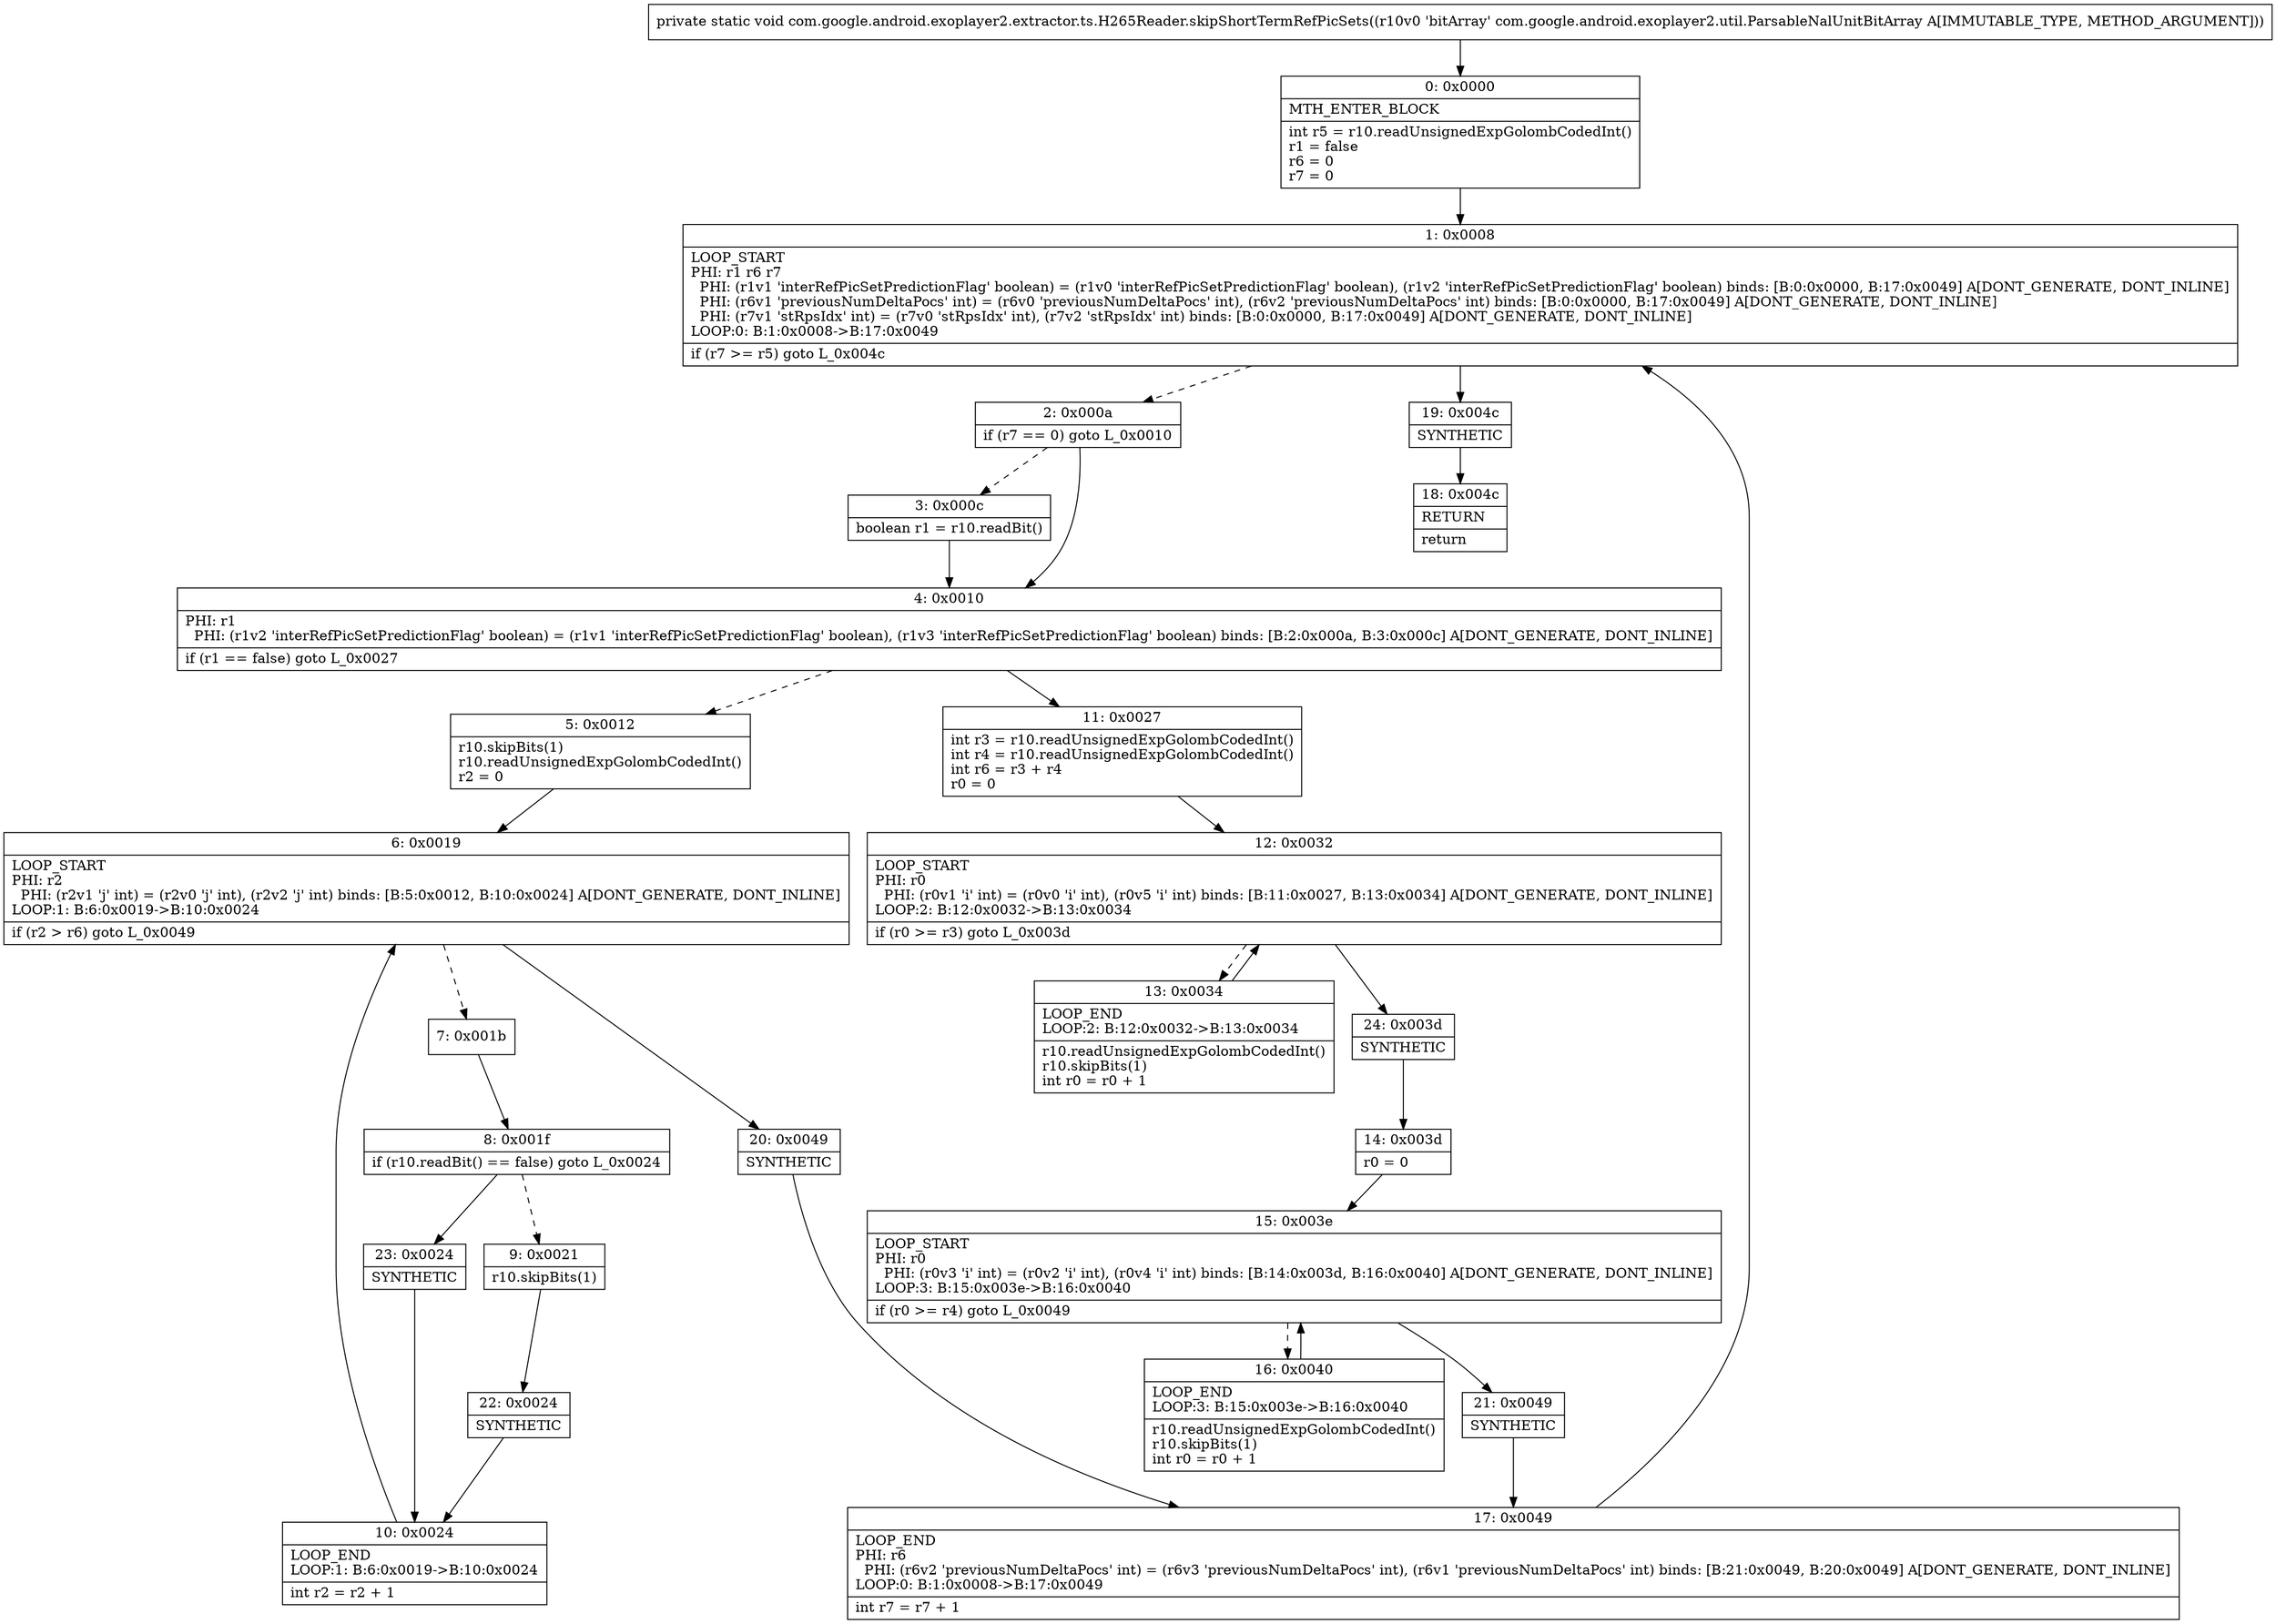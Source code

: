 digraph "CFG forcom.google.android.exoplayer2.extractor.ts.H265Reader.skipShortTermRefPicSets(Lcom\/google\/android\/exoplayer2\/util\/ParsableNalUnitBitArray;)V" {
Node_0 [shape=record,label="{0\:\ 0x0000|MTH_ENTER_BLOCK\l|int r5 = r10.readUnsignedExpGolombCodedInt()\lr1 = false\lr6 = 0\lr7 = 0\l}"];
Node_1 [shape=record,label="{1\:\ 0x0008|LOOP_START\lPHI: r1 r6 r7 \l  PHI: (r1v1 'interRefPicSetPredictionFlag' boolean) = (r1v0 'interRefPicSetPredictionFlag' boolean), (r1v2 'interRefPicSetPredictionFlag' boolean) binds: [B:0:0x0000, B:17:0x0049] A[DONT_GENERATE, DONT_INLINE]\l  PHI: (r6v1 'previousNumDeltaPocs' int) = (r6v0 'previousNumDeltaPocs' int), (r6v2 'previousNumDeltaPocs' int) binds: [B:0:0x0000, B:17:0x0049] A[DONT_GENERATE, DONT_INLINE]\l  PHI: (r7v1 'stRpsIdx' int) = (r7v0 'stRpsIdx' int), (r7v2 'stRpsIdx' int) binds: [B:0:0x0000, B:17:0x0049] A[DONT_GENERATE, DONT_INLINE]\lLOOP:0: B:1:0x0008\-\>B:17:0x0049\l|if (r7 \>= r5) goto L_0x004c\l}"];
Node_2 [shape=record,label="{2\:\ 0x000a|if (r7 == 0) goto L_0x0010\l}"];
Node_3 [shape=record,label="{3\:\ 0x000c|boolean r1 = r10.readBit()\l}"];
Node_4 [shape=record,label="{4\:\ 0x0010|PHI: r1 \l  PHI: (r1v2 'interRefPicSetPredictionFlag' boolean) = (r1v1 'interRefPicSetPredictionFlag' boolean), (r1v3 'interRefPicSetPredictionFlag' boolean) binds: [B:2:0x000a, B:3:0x000c] A[DONT_GENERATE, DONT_INLINE]\l|if (r1 == false) goto L_0x0027\l}"];
Node_5 [shape=record,label="{5\:\ 0x0012|r10.skipBits(1)\lr10.readUnsignedExpGolombCodedInt()\lr2 = 0\l}"];
Node_6 [shape=record,label="{6\:\ 0x0019|LOOP_START\lPHI: r2 \l  PHI: (r2v1 'j' int) = (r2v0 'j' int), (r2v2 'j' int) binds: [B:5:0x0012, B:10:0x0024] A[DONT_GENERATE, DONT_INLINE]\lLOOP:1: B:6:0x0019\-\>B:10:0x0024\l|if (r2 \> r6) goto L_0x0049\l}"];
Node_7 [shape=record,label="{7\:\ 0x001b}"];
Node_8 [shape=record,label="{8\:\ 0x001f|if (r10.readBit() == false) goto L_0x0024\l}"];
Node_9 [shape=record,label="{9\:\ 0x0021|r10.skipBits(1)\l}"];
Node_10 [shape=record,label="{10\:\ 0x0024|LOOP_END\lLOOP:1: B:6:0x0019\-\>B:10:0x0024\l|int r2 = r2 + 1\l}"];
Node_11 [shape=record,label="{11\:\ 0x0027|int r3 = r10.readUnsignedExpGolombCodedInt()\lint r4 = r10.readUnsignedExpGolombCodedInt()\lint r6 = r3 + r4\lr0 = 0\l}"];
Node_12 [shape=record,label="{12\:\ 0x0032|LOOP_START\lPHI: r0 \l  PHI: (r0v1 'i' int) = (r0v0 'i' int), (r0v5 'i' int) binds: [B:11:0x0027, B:13:0x0034] A[DONT_GENERATE, DONT_INLINE]\lLOOP:2: B:12:0x0032\-\>B:13:0x0034\l|if (r0 \>= r3) goto L_0x003d\l}"];
Node_13 [shape=record,label="{13\:\ 0x0034|LOOP_END\lLOOP:2: B:12:0x0032\-\>B:13:0x0034\l|r10.readUnsignedExpGolombCodedInt()\lr10.skipBits(1)\lint r0 = r0 + 1\l}"];
Node_14 [shape=record,label="{14\:\ 0x003d|r0 = 0\l}"];
Node_15 [shape=record,label="{15\:\ 0x003e|LOOP_START\lPHI: r0 \l  PHI: (r0v3 'i' int) = (r0v2 'i' int), (r0v4 'i' int) binds: [B:14:0x003d, B:16:0x0040] A[DONT_GENERATE, DONT_INLINE]\lLOOP:3: B:15:0x003e\-\>B:16:0x0040\l|if (r0 \>= r4) goto L_0x0049\l}"];
Node_16 [shape=record,label="{16\:\ 0x0040|LOOP_END\lLOOP:3: B:15:0x003e\-\>B:16:0x0040\l|r10.readUnsignedExpGolombCodedInt()\lr10.skipBits(1)\lint r0 = r0 + 1\l}"];
Node_17 [shape=record,label="{17\:\ 0x0049|LOOP_END\lPHI: r6 \l  PHI: (r6v2 'previousNumDeltaPocs' int) = (r6v3 'previousNumDeltaPocs' int), (r6v1 'previousNumDeltaPocs' int) binds: [B:21:0x0049, B:20:0x0049] A[DONT_GENERATE, DONT_INLINE]\lLOOP:0: B:1:0x0008\-\>B:17:0x0049\l|int r7 = r7 + 1\l}"];
Node_18 [shape=record,label="{18\:\ 0x004c|RETURN\l|return\l}"];
Node_19 [shape=record,label="{19\:\ 0x004c|SYNTHETIC\l}"];
Node_20 [shape=record,label="{20\:\ 0x0049|SYNTHETIC\l}"];
Node_21 [shape=record,label="{21\:\ 0x0049|SYNTHETIC\l}"];
Node_22 [shape=record,label="{22\:\ 0x0024|SYNTHETIC\l}"];
Node_23 [shape=record,label="{23\:\ 0x0024|SYNTHETIC\l}"];
Node_24 [shape=record,label="{24\:\ 0x003d|SYNTHETIC\l}"];
MethodNode[shape=record,label="{private static void com.google.android.exoplayer2.extractor.ts.H265Reader.skipShortTermRefPicSets((r10v0 'bitArray' com.google.android.exoplayer2.util.ParsableNalUnitBitArray A[IMMUTABLE_TYPE, METHOD_ARGUMENT])) }"];
MethodNode -> Node_0;
Node_0 -> Node_1;
Node_1 -> Node_2[style=dashed];
Node_1 -> Node_19;
Node_2 -> Node_3[style=dashed];
Node_2 -> Node_4;
Node_3 -> Node_4;
Node_4 -> Node_5[style=dashed];
Node_4 -> Node_11;
Node_5 -> Node_6;
Node_6 -> Node_7[style=dashed];
Node_6 -> Node_20;
Node_7 -> Node_8;
Node_8 -> Node_9[style=dashed];
Node_8 -> Node_23;
Node_9 -> Node_22;
Node_10 -> Node_6;
Node_11 -> Node_12;
Node_12 -> Node_13[style=dashed];
Node_12 -> Node_24;
Node_13 -> Node_12;
Node_14 -> Node_15;
Node_15 -> Node_16[style=dashed];
Node_15 -> Node_21;
Node_16 -> Node_15;
Node_17 -> Node_1;
Node_19 -> Node_18;
Node_20 -> Node_17;
Node_21 -> Node_17;
Node_22 -> Node_10;
Node_23 -> Node_10;
Node_24 -> Node_14;
}

